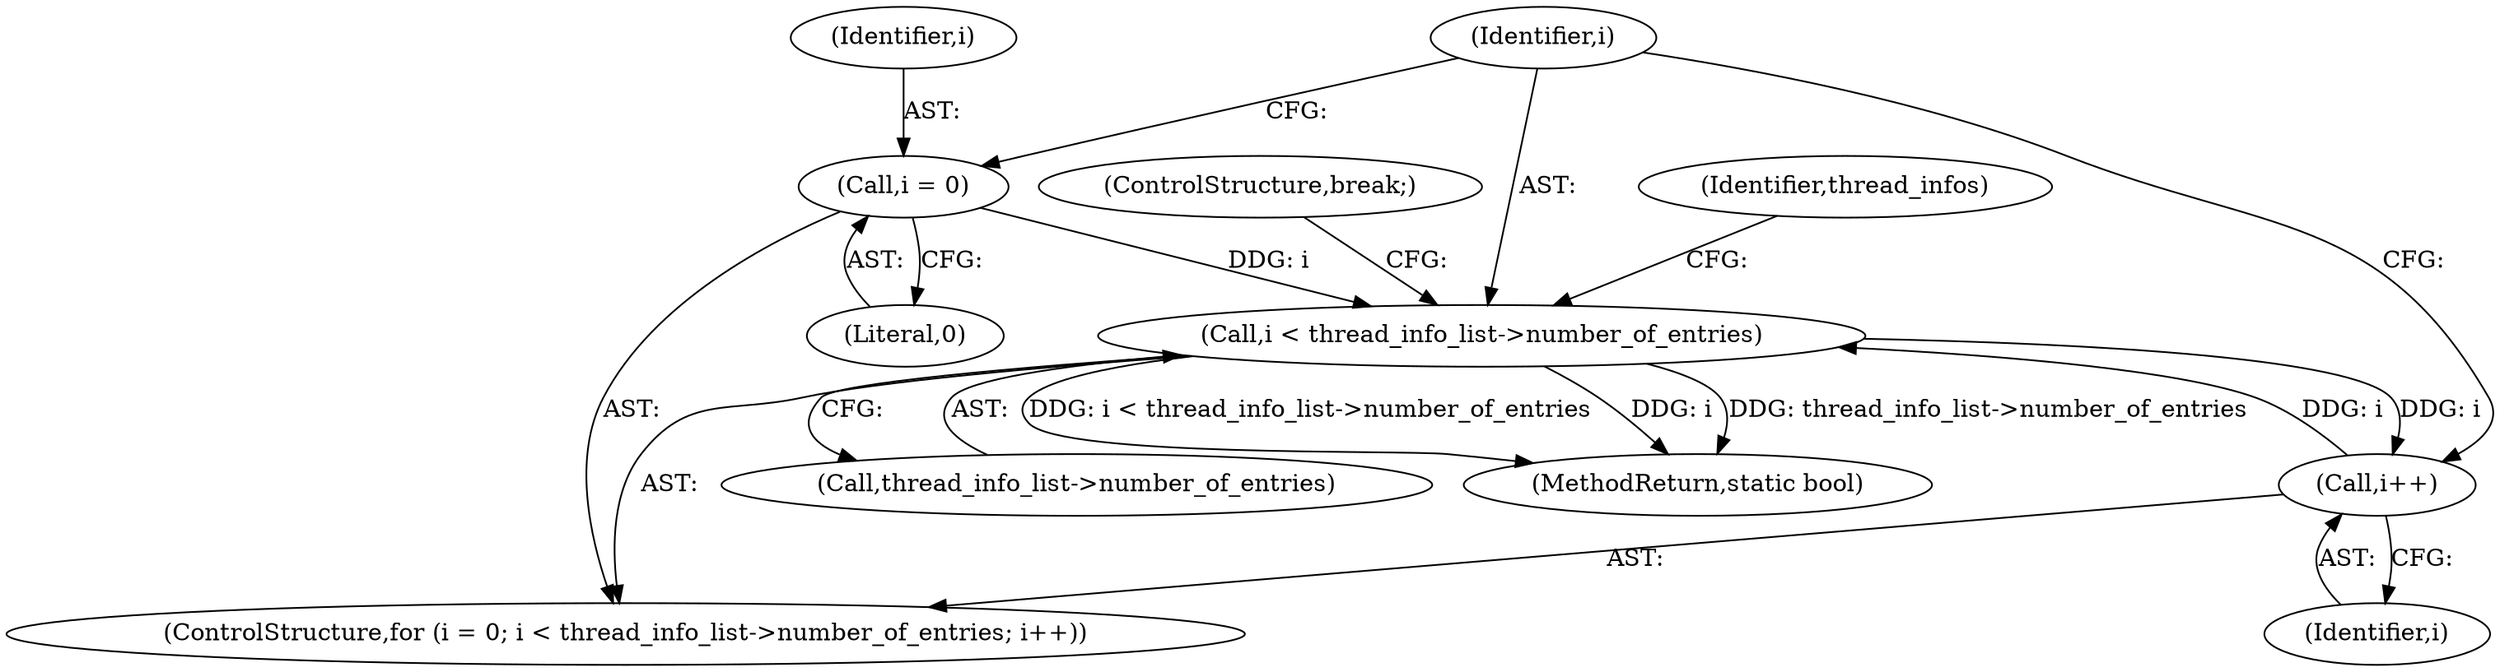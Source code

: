 digraph "0_radare2_40b021ba29c8f90ccf7c879fde2580bc73a17e8e_0@API" {
"1001025" [label="(Call,i < thread_info_list->number_of_entries)"];
"1001022" [label="(Call,i = 0)"];
"1001030" [label="(Call,i++)"];
"1001025" [label="(Call,i < thread_info_list->number_of_entries)"];
"1001031" [label="(Identifier,i)"];
"1001053" [label="(ControlStructure,break;)"];
"1001025" [label="(Call,i < thread_info_list->number_of_entries)"];
"1001023" [label="(Identifier,i)"];
"1001026" [label="(Identifier,i)"];
"1001027" [label="(Call,thread_info_list->number_of_entries)"];
"1001022" [label="(Call,i = 0)"];
"1001034" [label="(Identifier,thread_infos)"];
"1001021" [label="(ControlStructure,for (i = 0; i < thread_info_list->number_of_entries; i++))"];
"1001137" [label="(MethodReturn,static bool)"];
"1001030" [label="(Call,i++)"];
"1001024" [label="(Literal,0)"];
"1001025" -> "1001021"  [label="AST: "];
"1001025" -> "1001027"  [label="CFG: "];
"1001026" -> "1001025"  [label="AST: "];
"1001027" -> "1001025"  [label="AST: "];
"1001034" -> "1001025"  [label="CFG: "];
"1001053" -> "1001025"  [label="CFG: "];
"1001025" -> "1001137"  [label="DDG: i"];
"1001025" -> "1001137"  [label="DDG: thread_info_list->number_of_entries"];
"1001025" -> "1001137"  [label="DDG: i < thread_info_list->number_of_entries"];
"1001022" -> "1001025"  [label="DDG: i"];
"1001030" -> "1001025"  [label="DDG: i"];
"1001025" -> "1001030"  [label="DDG: i"];
"1001022" -> "1001021"  [label="AST: "];
"1001022" -> "1001024"  [label="CFG: "];
"1001023" -> "1001022"  [label="AST: "];
"1001024" -> "1001022"  [label="AST: "];
"1001026" -> "1001022"  [label="CFG: "];
"1001030" -> "1001021"  [label="AST: "];
"1001030" -> "1001031"  [label="CFG: "];
"1001031" -> "1001030"  [label="AST: "];
"1001026" -> "1001030"  [label="CFG: "];
}
